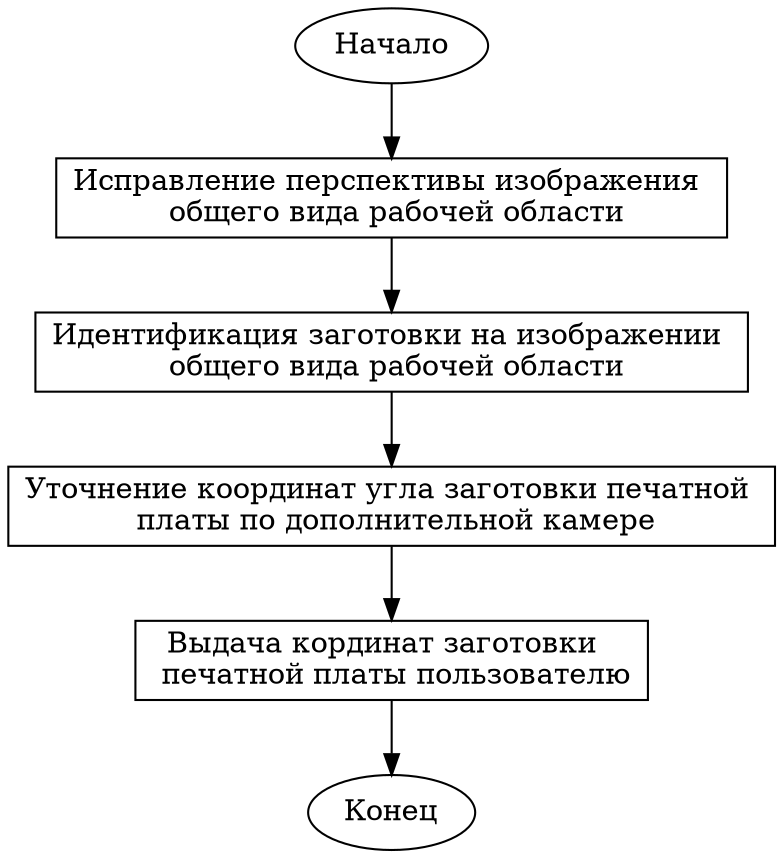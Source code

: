 digraph "round-table" {
    A [label="Начало"]
    B [label="Исправление перспективы изображения \n общего вида рабочей области", shape=box]
    C [label="Идентификация заготовки на изображении \n общего вида рабочей области", shape=box]

    D [label="Уточнение координат угла заготовки печатной \n платы по дополнительной камере", shape=box]
    E [label="Выдача кординат заготовки  \n печатной платы пользователю", shape=box]
    L [label="Конец"]
    A -> B
    B -> C
    C -> D 
    D -> E
    E -> L    
}